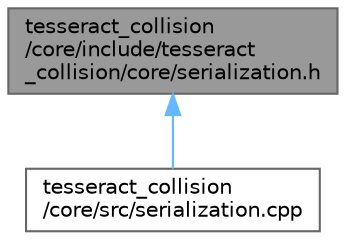 digraph "tesseract_collision/core/include/tesseract_collision/core/serialization.h"
{
 // LATEX_PDF_SIZE
  bgcolor="transparent";
  edge [fontname=Helvetica,fontsize=10,labelfontname=Helvetica,labelfontsize=10];
  node [fontname=Helvetica,fontsize=10,shape=box,height=0.2,width=0.4];
  Node1 [label="tesseract_collision\l/core/include/tesseract\l_collision/core/serialization.h",height=0.2,width=0.4,color="gray40", fillcolor="grey60", style="filled", fontcolor="black",tooltip="Tesseracts Collision Serialization."];
  Node1 -> Node2 [dir="back",color="steelblue1",style="solid"];
  Node2 [label="tesseract_collision\l/core/src/serialization.cpp",height=0.2,width=0.4,color="grey40", fillcolor="white", style="filled",URL="$d6/d5a/serialization_8cpp.html",tooltip="Contact results serialization wrappers."];
}
